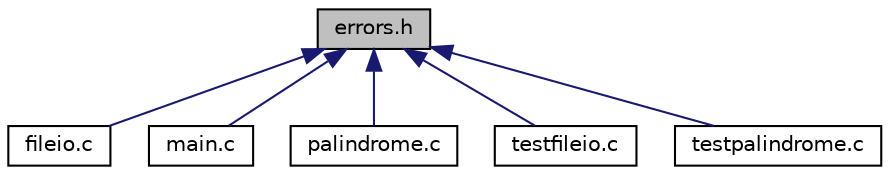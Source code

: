 digraph "errors.h"
{
 // LATEX_PDF_SIZE
  edge [fontname="Helvetica",fontsize="10",labelfontname="Helvetica",labelfontsize="10"];
  node [fontname="Helvetica",fontsize="10",shape=record];
  Node1 [label="errors.h",height=0.2,width=0.4,color="black", fillcolor="grey75", style="filled", fontcolor="black",tooltip="Заголовочный файл с описанием констант и кодов возврата"];
  Node1 -> Node2 [dir="back",color="midnightblue",fontsize="10",style="solid"];
  Node2 [label="fileio.c",height=0.2,width=0.4,color="black", fillcolor="white", style="filled",URL="$fileio_8c.html",tooltip="Файл с описанием функций для работы с входным файлом целых чисел"];
  Node1 -> Node3 [dir="back",color="midnightblue",fontsize="10",style="solid"];
  Node3 [label="main.c",height=0.2,width=0.4,color="black", fillcolor="white", style="filled",URL="$main_8c.html",tooltip="Основной файл с решением задачи"];
  Node1 -> Node4 [dir="back",color="midnightblue",fontsize="10",style="solid"];
  Node4 [label="palindrome.c",height=0.2,width=0.4,color="black", fillcolor="white", style="filled",URL="$palindrome_8c.html",tooltip="Файл с описанием функций для анализа массива целых чисел, направленного на выявление и вывод палиндро..."];
  Node1 -> Node5 [dir="back",color="midnightblue",fontsize="10",style="solid"];
  Node5 [label="testfileio.c",height=0.2,width=0.4,color="black", fillcolor="white", style="filled",URL="$testfileio_8c.html",tooltip="Файл с модульным тестированием fileio.c."];
  Node1 -> Node6 [dir="back",color="midnightblue",fontsize="10",style="solid"];
  Node6 [label="testpalindrome.c",height=0.2,width=0.4,color="black", fillcolor="white", style="filled",URL="$testpalindrome_8c.html",tooltip="Файл с модульным тестированием palindrome.c."];
}
